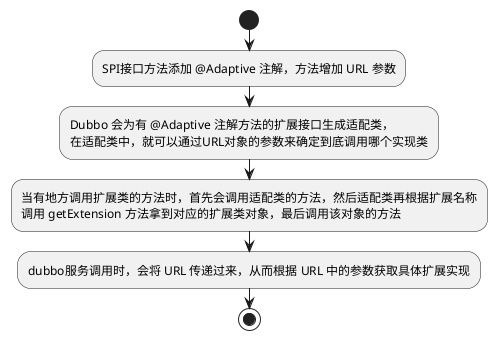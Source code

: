 @startuml
'https://plantuml.com/activity-diagram-beta

start
:SPI接口方法添加 @Adaptive 注解，方法增加 URL 参数;
:Dubbo 会为有 @Adaptive 注解方法的扩展接口生成适配类，
在适配类中，就可以通过URL对象的参数来确定到底调用哪个实现类;
:当有地方调用扩展类的方法时，首先会调用适配类的方法，然后适配类再根据扩展名称
调用 getExtension 方法拿到对应的扩展类对象，最后调用该对象的方法;
:dubbo服务调用时，会将 URL 传递过来，从而根据 URL 中的参数获取具体扩展实现;

stop

@enduml
